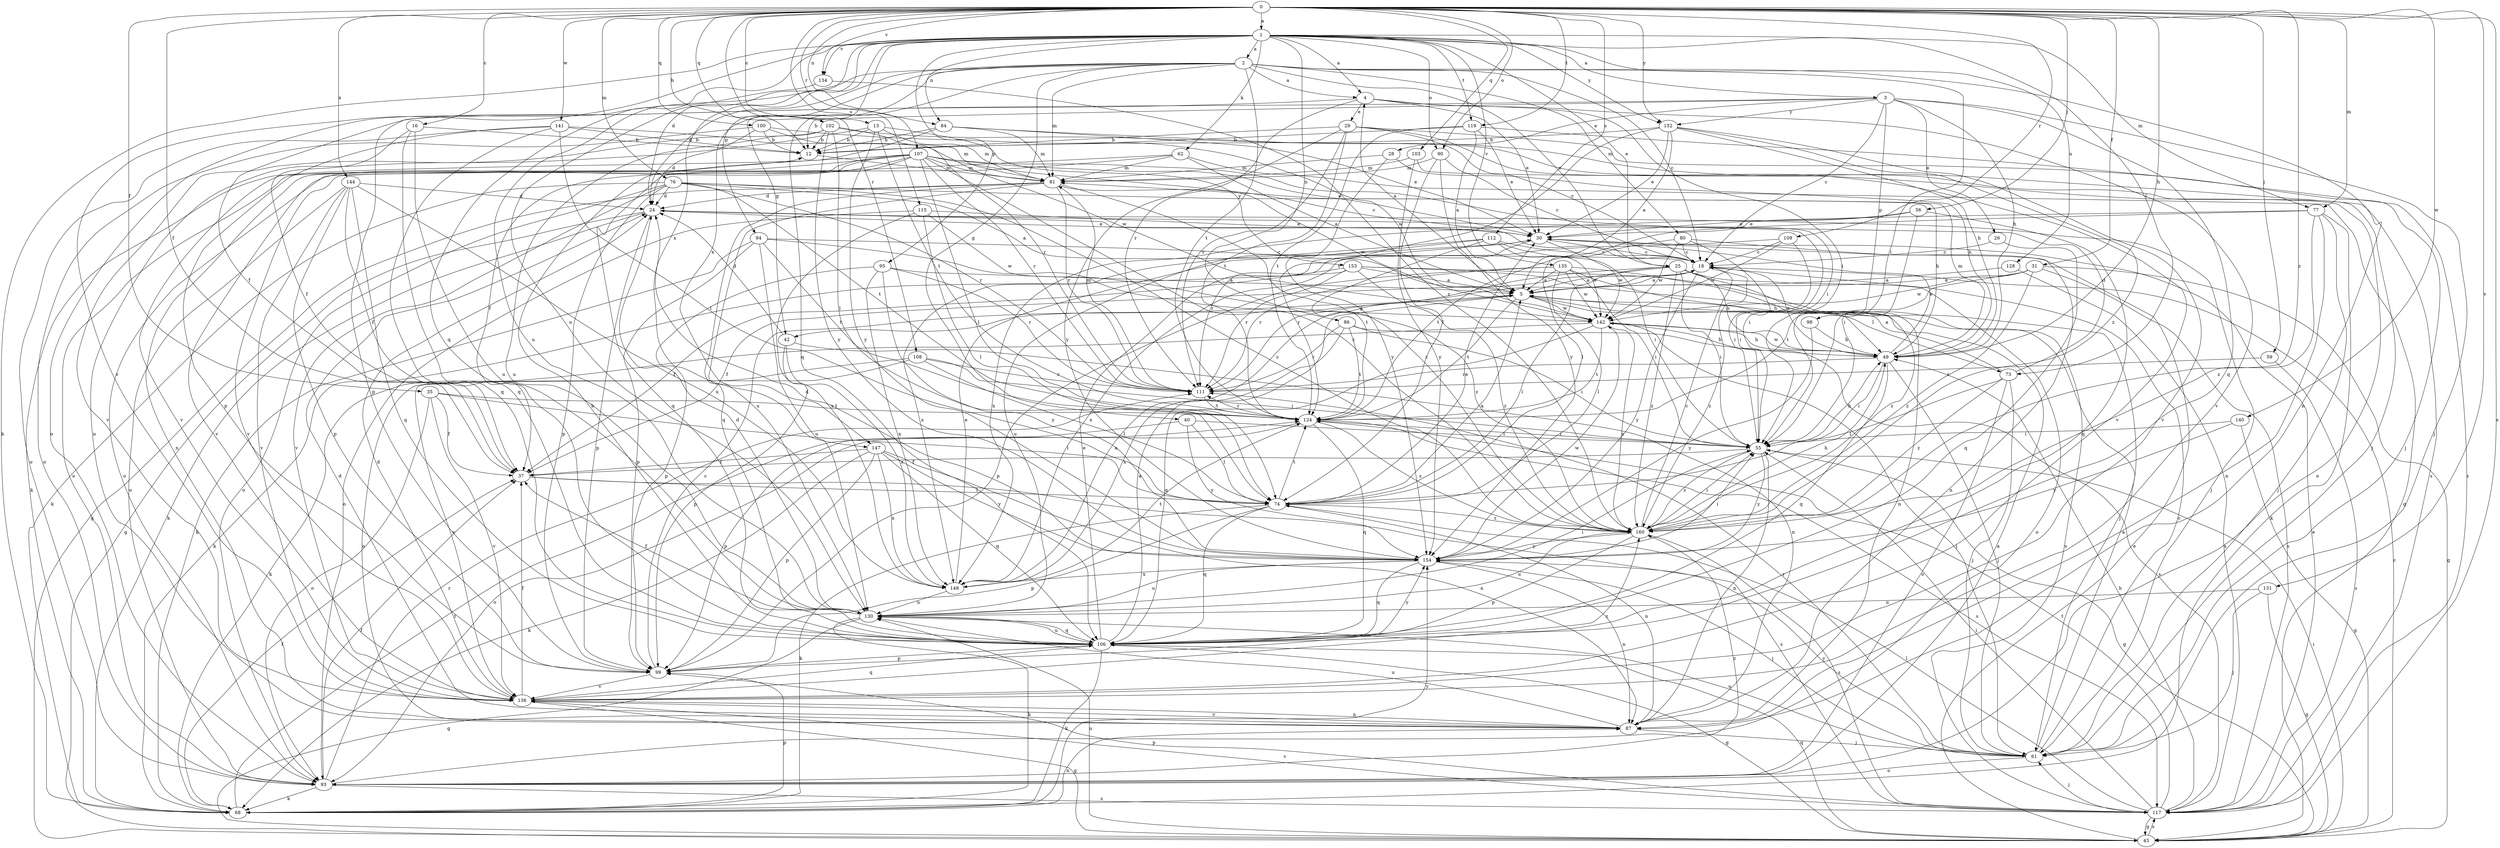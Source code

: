 strict digraph  {
0;
1;
2;
3;
4;
5;
12;
13;
16;
18;
24;
25;
26;
28;
29;
30;
31;
35;
37;
40;
42;
43;
49;
55;
56;
59;
61;
62;
68;
73;
74;
76;
77;
80;
81;
84;
86;
87;
90;
93;
94;
95;
98;
99;
100;
102;
103;
106;
107;
108;
109;
111;
112;
115;
117;
119;
124;
128;
130;
131;
134;
135;
136;
140;
141;
142;
144;
147;
148;
152;
153;
154;
160;
0 -> 1  [label=a];
0 -> 12  [label=b];
0 -> 13  [label=c];
0 -> 16  [label=c];
0 -> 31  [label=f];
0 -> 35  [label=f];
0 -> 37  [label=f];
0 -> 49  [label=h];
0 -> 56  [label=j];
0 -> 59  [label=j];
0 -> 76  [label=m];
0 -> 77  [label=m];
0 -> 84  [label=n];
0 -> 90  [label=o];
0 -> 100  [label=q];
0 -> 102  [label=q];
0 -> 103  [label=q];
0 -> 107  [label=r];
0 -> 108  [label=r];
0 -> 109  [label=r];
0 -> 112  [label=s];
0 -> 115  [label=s];
0 -> 117  [label=s];
0 -> 119  [label=t];
0 -> 131  [label=v];
0 -> 134  [label=v];
0 -> 140  [label=w];
0 -> 141  [label=w];
0 -> 144  [label=x];
0 -> 152  [label=y];
0 -> 160  [label=z];
1 -> 2  [label=a];
1 -> 3  [label=a];
1 -> 4  [label=a];
1 -> 24  [label=d];
1 -> 25  [label=e];
1 -> 62  [label=k];
1 -> 68  [label=k];
1 -> 73  [label=l];
1 -> 77  [label=m];
1 -> 84  [label=n];
1 -> 86  [label=n];
1 -> 90  [label=o];
1 -> 94  [label=p];
1 -> 95  [label=p];
1 -> 106  [label=q];
1 -> 119  [label=t];
1 -> 128  [label=u];
1 -> 130  [label=u];
1 -> 134  [label=v];
1 -> 135  [label=v];
1 -> 136  [label=v];
1 -> 147  [label=x];
1 -> 152  [label=y];
2 -> 4  [label=a];
2 -> 18  [label=c];
2 -> 24  [label=d];
2 -> 25  [label=e];
2 -> 40  [label=g];
2 -> 42  [label=g];
2 -> 55  [label=i];
2 -> 80  [label=m];
2 -> 81  [label=m];
2 -> 87  [label=n];
2 -> 93  [label=o];
2 -> 106  [label=q];
2 -> 124  [label=t];
2 -> 147  [label=x];
3 -> 12  [label=b];
3 -> 18  [label=c];
3 -> 26  [label=e];
3 -> 28  [label=e];
3 -> 37  [label=f];
3 -> 49  [label=h];
3 -> 61  [label=j];
3 -> 98  [label=p];
3 -> 106  [label=q];
3 -> 152  [label=y];
4 -> 29  [label=e];
4 -> 30  [label=e];
4 -> 55  [label=i];
4 -> 99  [label=p];
4 -> 111  [label=r];
4 -> 136  [label=v];
5 -> 4  [label=a];
5 -> 42  [label=g];
5 -> 73  [label=l];
5 -> 124  [label=t];
5 -> 142  [label=w];
12 -> 81  [label=m];
13 -> 12  [label=b];
13 -> 81  [label=m];
13 -> 87  [label=n];
13 -> 124  [label=t];
13 -> 153  [label=y];
13 -> 154  [label=y];
16 -> 12  [label=b];
16 -> 37  [label=f];
16 -> 106  [label=q];
16 -> 130  [label=u];
18 -> 5  [label=a];
18 -> 37  [label=f];
18 -> 154  [label=y];
18 -> 160  [label=z];
24 -> 30  [label=e];
24 -> 43  [label=g];
24 -> 55  [label=i];
24 -> 61  [label=j];
24 -> 68  [label=k];
24 -> 99  [label=p];
25 -> 5  [label=a];
25 -> 49  [label=h];
25 -> 55  [label=i];
25 -> 74  [label=l];
25 -> 87  [label=n];
25 -> 93  [label=o];
25 -> 111  [label=r];
25 -> 160  [label=z];
26 -> 18  [label=c];
26 -> 106  [label=q];
28 -> 49  [label=h];
28 -> 81  [label=m];
28 -> 154  [label=y];
29 -> 12  [label=b];
29 -> 18  [label=c];
29 -> 111  [label=r];
29 -> 117  [label=s];
29 -> 124  [label=t];
29 -> 136  [label=v];
29 -> 154  [label=y];
30 -> 18  [label=c];
30 -> 111  [label=r];
30 -> 142  [label=w];
31 -> 5  [label=a];
31 -> 43  [label=g];
31 -> 117  [label=s];
31 -> 124  [label=t];
31 -> 142  [label=w];
31 -> 160  [label=z];
35 -> 37  [label=f];
35 -> 74  [label=l];
35 -> 93  [label=o];
35 -> 124  [label=t];
35 -> 136  [label=v];
37 -> 74  [label=l];
37 -> 117  [label=s];
40 -> 55  [label=i];
40 -> 74  [label=l];
40 -> 99  [label=p];
40 -> 154  [label=y];
42 -> 24  [label=d];
42 -> 87  [label=n];
42 -> 99  [label=p];
42 -> 148  [label=x];
43 -> 18  [label=c];
43 -> 30  [label=e];
43 -> 55  [label=i];
43 -> 106  [label=q];
43 -> 117  [label=s];
43 -> 130  [label=u];
49 -> 18  [label=c];
49 -> 30  [label=e];
49 -> 55  [label=i];
49 -> 61  [label=j];
49 -> 81  [label=m];
49 -> 106  [label=q];
49 -> 111  [label=r];
49 -> 142  [label=w];
55 -> 37  [label=f];
55 -> 43  [label=g];
55 -> 49  [label=h];
55 -> 87  [label=n];
55 -> 154  [label=y];
55 -> 160  [label=z];
56 -> 30  [label=e];
56 -> 55  [label=i];
56 -> 106  [label=q];
56 -> 148  [label=x];
59 -> 111  [label=r];
59 -> 117  [label=s];
61 -> 5  [label=a];
61 -> 18  [label=c];
61 -> 93  [label=o];
61 -> 111  [label=r];
61 -> 130  [label=u];
61 -> 154  [label=y];
62 -> 5  [label=a];
62 -> 43  [label=g];
62 -> 81  [label=m];
62 -> 93  [label=o];
62 -> 136  [label=v];
68 -> 37  [label=f];
68 -> 87  [label=n];
68 -> 99  [label=p];
68 -> 124  [label=t];
68 -> 154  [label=y];
73 -> 5  [label=a];
73 -> 24  [label=d];
73 -> 61  [label=j];
73 -> 74  [label=l];
73 -> 93  [label=o];
73 -> 160  [label=z];
74 -> 5  [label=a];
74 -> 30  [label=e];
74 -> 68  [label=k];
74 -> 87  [label=n];
74 -> 99  [label=p];
74 -> 106  [label=q];
74 -> 124  [label=t];
74 -> 160  [label=z];
76 -> 5  [label=a];
76 -> 24  [label=d];
76 -> 49  [label=h];
76 -> 68  [label=k];
76 -> 93  [label=o];
76 -> 99  [label=p];
76 -> 111  [label=r];
76 -> 124  [label=t];
76 -> 136  [label=v];
76 -> 160  [label=z];
77 -> 30  [label=e];
77 -> 61  [label=j];
77 -> 68  [label=k];
77 -> 74  [label=l];
77 -> 87  [label=n];
77 -> 160  [label=z];
80 -> 18  [label=c];
80 -> 55  [label=i];
80 -> 87  [label=n];
80 -> 124  [label=t];
80 -> 142  [label=w];
81 -> 24  [label=d];
81 -> 43  [label=g];
81 -> 106  [label=q];
81 -> 111  [label=r];
81 -> 130  [label=u];
81 -> 142  [label=w];
81 -> 160  [label=z];
84 -> 12  [label=b];
84 -> 30  [label=e];
84 -> 81  [label=m];
84 -> 117  [label=s];
84 -> 136  [label=v];
86 -> 49  [label=h];
86 -> 55  [label=i];
86 -> 111  [label=r];
86 -> 124  [label=t];
86 -> 148  [label=x];
87 -> 24  [label=d];
87 -> 61  [label=j];
87 -> 130  [label=u];
87 -> 136  [label=v];
90 -> 18  [label=c];
90 -> 74  [label=l];
90 -> 81  [label=m];
90 -> 154  [label=y];
93 -> 5  [label=a];
93 -> 37  [label=f];
93 -> 68  [label=k];
93 -> 111  [label=r];
93 -> 117  [label=s];
93 -> 160  [label=z];
94 -> 18  [label=c];
94 -> 68  [label=k];
94 -> 99  [label=p];
94 -> 124  [label=t];
94 -> 130  [label=u];
94 -> 160  [label=z];
95 -> 5  [label=a];
95 -> 99  [label=p];
95 -> 111  [label=r];
95 -> 148  [label=x];
95 -> 154  [label=y];
98 -> 49  [label=h];
98 -> 154  [label=y];
99 -> 18  [label=c];
99 -> 136  [label=v];
100 -> 12  [label=b];
100 -> 24  [label=d];
100 -> 81  [label=m];
100 -> 93  [label=o];
100 -> 142  [label=w];
102 -> 12  [label=b];
102 -> 61  [label=j];
102 -> 74  [label=l];
102 -> 111  [label=r];
102 -> 130  [label=u];
102 -> 136  [label=v];
102 -> 154  [label=y];
103 -> 81  [label=m];
103 -> 93  [label=o];
103 -> 154  [label=y];
106 -> 5  [label=a];
106 -> 12  [label=b];
106 -> 30  [label=e];
106 -> 43  [label=g];
106 -> 68  [label=k];
106 -> 99  [label=p];
106 -> 130  [label=u];
106 -> 154  [label=y];
107 -> 18  [label=c];
107 -> 30  [label=e];
107 -> 37  [label=f];
107 -> 55  [label=i];
107 -> 68  [label=k];
107 -> 74  [label=l];
107 -> 81  [label=m];
107 -> 87  [label=n];
107 -> 93  [label=o];
107 -> 106  [label=q];
107 -> 111  [label=r];
107 -> 136  [label=v];
107 -> 160  [label=z];
108 -> 55  [label=i];
108 -> 74  [label=l];
108 -> 87  [label=n];
108 -> 111  [label=r];
108 -> 136  [label=v];
109 -> 18  [label=c];
109 -> 55  [label=i];
109 -> 142  [label=w];
109 -> 148  [label=x];
111 -> 81  [label=m];
111 -> 124  [label=t];
112 -> 18  [label=c];
112 -> 55  [label=i];
112 -> 124  [label=t];
112 -> 130  [label=u];
112 -> 142  [label=w];
112 -> 148  [label=x];
115 -> 30  [label=e];
115 -> 74  [label=l];
115 -> 93  [label=o];
115 -> 142  [label=w];
115 -> 148  [label=x];
117 -> 30  [label=e];
117 -> 43  [label=g];
117 -> 49  [label=h];
117 -> 55  [label=i];
117 -> 61  [label=j];
117 -> 74  [label=l];
117 -> 99  [label=p];
117 -> 124  [label=t];
117 -> 136  [label=v];
119 -> 5  [label=a];
119 -> 12  [label=b];
119 -> 30  [label=e];
119 -> 61  [label=j];
119 -> 124  [label=t];
124 -> 55  [label=i];
124 -> 93  [label=o];
124 -> 106  [label=q];
124 -> 111  [label=r];
124 -> 117  [label=s];
124 -> 160  [label=z];
128 -> 5  [label=a];
128 -> 117  [label=s];
130 -> 24  [label=d];
130 -> 37  [label=f];
130 -> 43  [label=g];
130 -> 55  [label=i];
130 -> 68  [label=k];
130 -> 106  [label=q];
131 -> 43  [label=g];
131 -> 61  [label=j];
131 -> 130  [label=u];
134 -> 130  [label=u];
134 -> 160  [label=z];
135 -> 5  [label=a];
135 -> 49  [label=h];
135 -> 55  [label=i];
135 -> 74  [label=l];
135 -> 99  [label=p];
135 -> 111  [label=r];
135 -> 142  [label=w];
135 -> 160  [label=z];
136 -> 24  [label=d];
136 -> 37  [label=f];
136 -> 43  [label=g];
136 -> 87  [label=n];
136 -> 106  [label=q];
136 -> 160  [label=z];
140 -> 43  [label=g];
140 -> 55  [label=i];
140 -> 154  [label=y];
141 -> 12  [label=b];
141 -> 74  [label=l];
141 -> 93  [label=o];
141 -> 99  [label=p];
141 -> 106  [label=q];
141 -> 142  [label=w];
142 -> 49  [label=h];
142 -> 61  [label=j];
142 -> 68  [label=k];
142 -> 106  [label=q];
142 -> 117  [label=s];
142 -> 124  [label=t];
142 -> 160  [label=z];
144 -> 24  [label=d];
144 -> 37  [label=f];
144 -> 93  [label=o];
144 -> 99  [label=p];
144 -> 106  [label=q];
144 -> 136  [label=v];
144 -> 148  [label=x];
147 -> 37  [label=f];
147 -> 68  [label=k];
147 -> 87  [label=n];
147 -> 99  [label=p];
147 -> 106  [label=q];
147 -> 148  [label=x];
147 -> 154  [label=y];
148 -> 5  [label=a];
148 -> 30  [label=e];
148 -> 124  [label=t];
148 -> 130  [label=u];
152 -> 5  [label=a];
152 -> 12  [label=b];
152 -> 30  [label=e];
152 -> 49  [label=h];
152 -> 124  [label=t];
152 -> 136  [label=v];
152 -> 160  [label=z];
153 -> 5  [label=a];
153 -> 37  [label=f];
153 -> 61  [label=j];
153 -> 68  [label=k];
153 -> 111  [label=r];
153 -> 117  [label=s];
153 -> 160  [label=z];
154 -> 24  [label=d];
154 -> 55  [label=i];
154 -> 61  [label=j];
154 -> 87  [label=n];
154 -> 106  [label=q];
154 -> 130  [label=u];
154 -> 142  [label=w];
154 -> 148  [label=x];
160 -> 18  [label=c];
160 -> 49  [label=h];
160 -> 55  [label=i];
160 -> 99  [label=p];
160 -> 117  [label=s];
160 -> 130  [label=u];
160 -> 154  [label=y];
}
